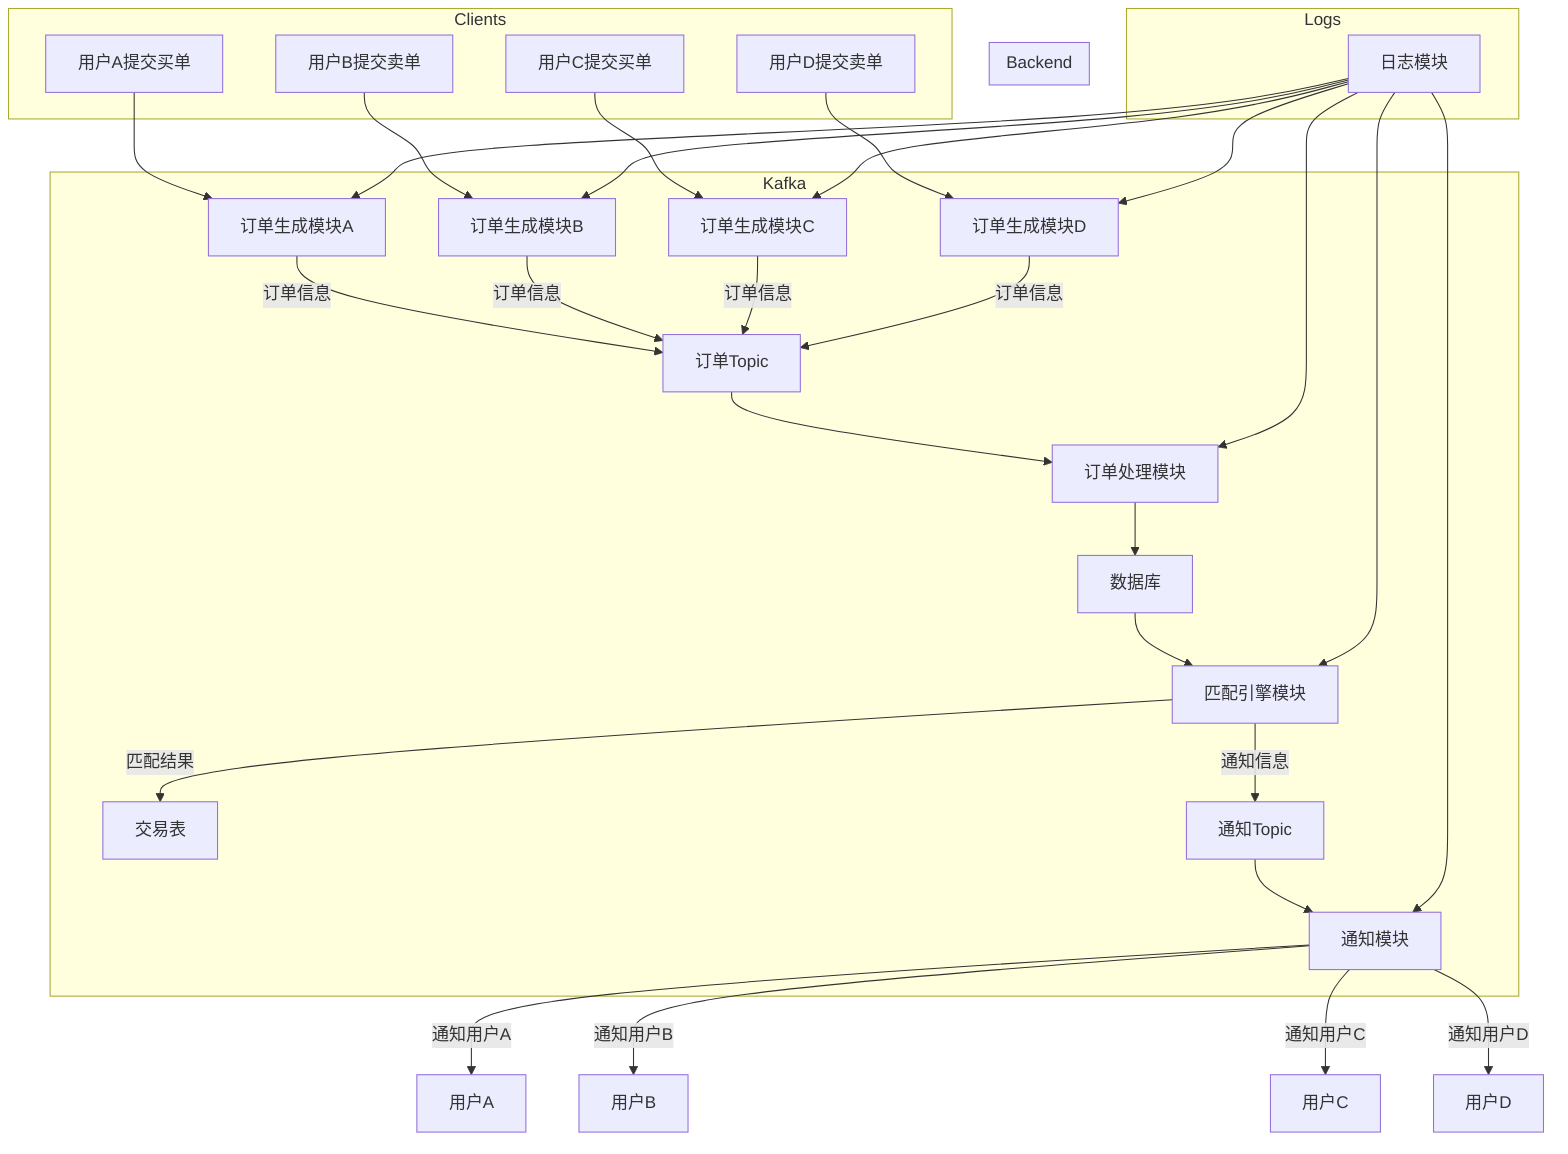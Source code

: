graph TD
    subgraph Clients
        A[用户A提交买单]
        B[用户B提交卖单]
        C[用户C提交买单]
        D[用户D提交卖单]
    end

    subgraph Kafka
        AA[订单生成模块A] --> |订单信息| orders[订单Topic]
        BB[订单生成模块B] --> |订单信息| orders
        CC[订单生成模块C] --> |订单信息| orders
        DD[订单生成模块D] --> |订单信息| orders

        orders --> E[订单处理模块]
        E --> F[数据库]
        F --> G[匹配引擎模块]
        G --> |匹配结果| H[交易表]
        G --> |通知信息| notifications[通知Topic]
        notifications --> I[通知模块]
    end

    subgraph Backend
        F[数据库]
        H[交易表]
    end

    A --> AA
    B --> BB
    C --> CC
    D --> DD

    I --> |通知用户A| JA[用户A]
    I --> |通知用户B| JB[用户B]
    I --> |通知用户C| JC[用户C]
    I --> |通知用户D| JD[用户D]

    subgraph Logs
        L[日志模块]
        L --> AA
        L --> BB
        L --> CC
        L --> DD
        L --> E
        L --> G
        L --> I
    end